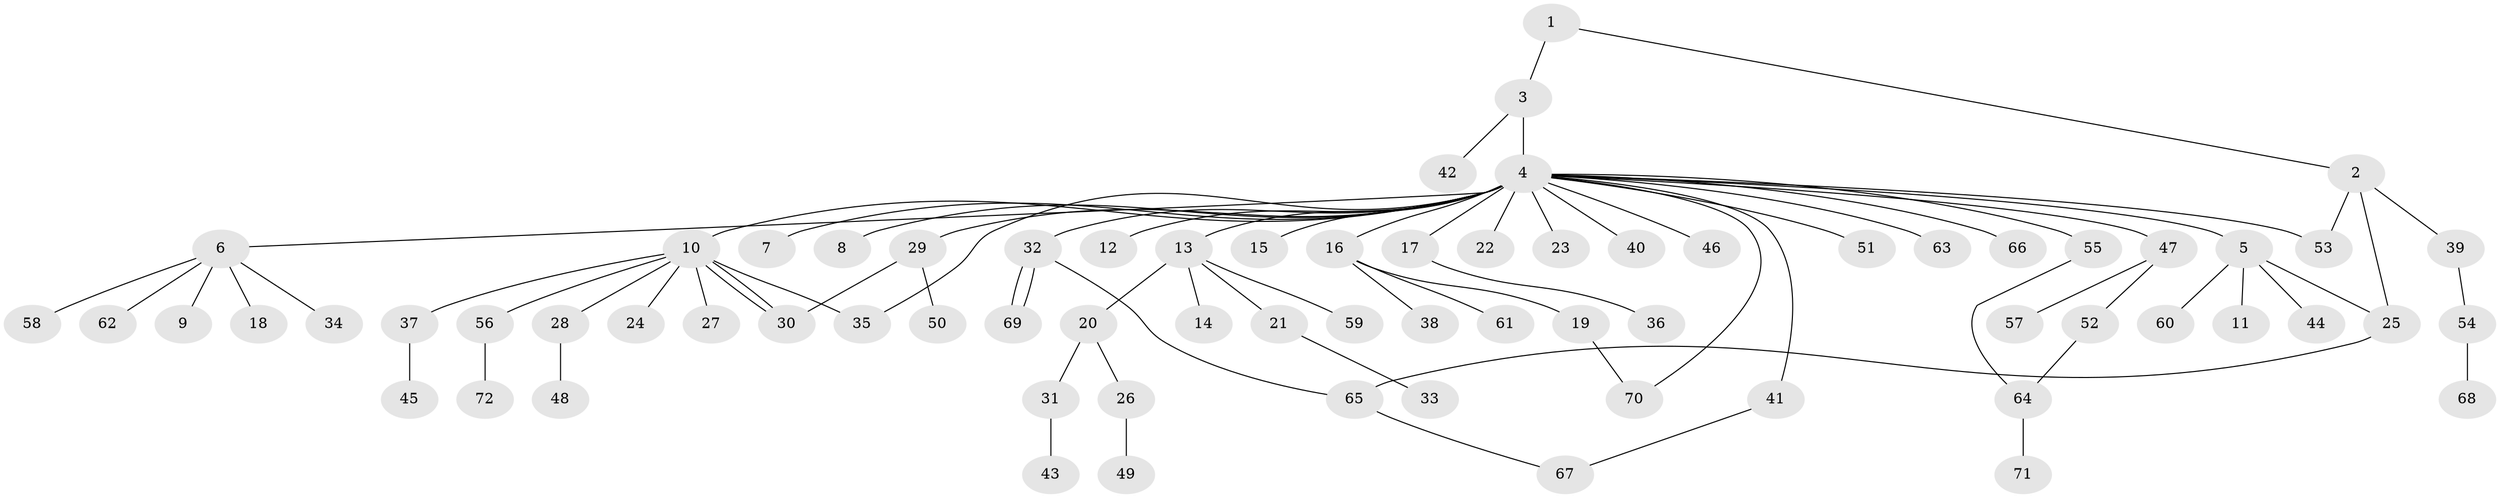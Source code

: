 // coarse degree distribution, {2: 0.24074074074074073, 5: 0.05555555555555555, 27: 0.018518518518518517, 4: 0.037037037037037035, 1: 0.5925925925925926, 7: 0.018518518518518517, 6: 0.018518518518518517, 3: 0.018518518518518517}
// Generated by graph-tools (version 1.1) at 2025/51/02/27/25 19:51:58]
// undirected, 72 vertices, 81 edges
graph export_dot {
graph [start="1"]
  node [color=gray90,style=filled];
  1;
  2;
  3;
  4;
  5;
  6;
  7;
  8;
  9;
  10;
  11;
  12;
  13;
  14;
  15;
  16;
  17;
  18;
  19;
  20;
  21;
  22;
  23;
  24;
  25;
  26;
  27;
  28;
  29;
  30;
  31;
  32;
  33;
  34;
  35;
  36;
  37;
  38;
  39;
  40;
  41;
  42;
  43;
  44;
  45;
  46;
  47;
  48;
  49;
  50;
  51;
  52;
  53;
  54;
  55;
  56;
  57;
  58;
  59;
  60;
  61;
  62;
  63;
  64;
  65;
  66;
  67;
  68;
  69;
  70;
  71;
  72;
  1 -- 2;
  1 -- 3;
  2 -- 25;
  2 -- 39;
  2 -- 53;
  3 -- 4;
  3 -- 42;
  4 -- 5;
  4 -- 6;
  4 -- 7;
  4 -- 8;
  4 -- 10;
  4 -- 12;
  4 -- 13;
  4 -- 15;
  4 -- 16;
  4 -- 17;
  4 -- 22;
  4 -- 23;
  4 -- 29;
  4 -- 32;
  4 -- 35;
  4 -- 40;
  4 -- 41;
  4 -- 46;
  4 -- 47;
  4 -- 51;
  4 -- 53;
  4 -- 55;
  4 -- 63;
  4 -- 66;
  4 -- 70;
  5 -- 11;
  5 -- 25;
  5 -- 44;
  5 -- 60;
  6 -- 9;
  6 -- 18;
  6 -- 34;
  6 -- 58;
  6 -- 62;
  10 -- 24;
  10 -- 27;
  10 -- 28;
  10 -- 30;
  10 -- 30;
  10 -- 35;
  10 -- 37;
  10 -- 56;
  13 -- 14;
  13 -- 20;
  13 -- 21;
  13 -- 59;
  16 -- 19;
  16 -- 38;
  16 -- 61;
  17 -- 36;
  19 -- 70;
  20 -- 26;
  20 -- 31;
  21 -- 33;
  25 -- 65;
  26 -- 49;
  28 -- 48;
  29 -- 30;
  29 -- 50;
  31 -- 43;
  32 -- 65;
  32 -- 69;
  32 -- 69;
  37 -- 45;
  39 -- 54;
  41 -- 67;
  47 -- 52;
  47 -- 57;
  52 -- 64;
  54 -- 68;
  55 -- 64;
  56 -- 72;
  64 -- 71;
  65 -- 67;
}
